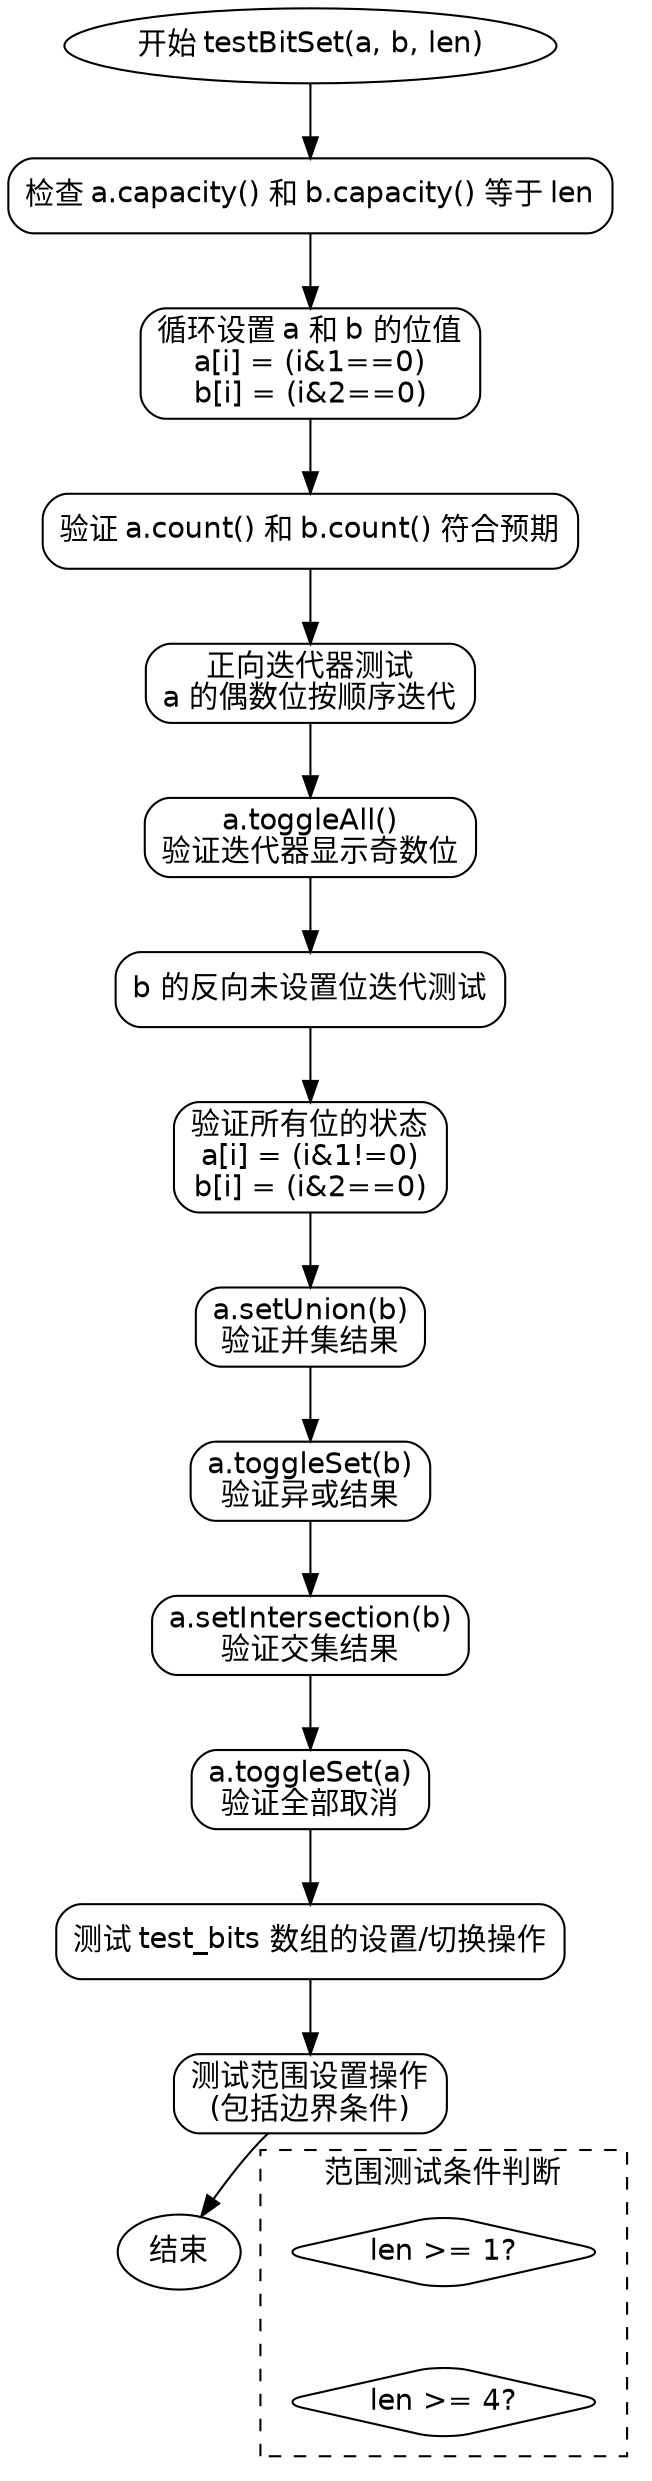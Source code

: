 
digraph flowchart {
    node [fontname="Helvetica", shape=box, style="rounded"];
    edge [fontname="Helvetica"];

    start [label="开始 testBitSet(a, b, len)", shape=ellipse];
    check_capacity [label="检查 a.capacity() 和 b.capacity() 等于 len"];
    set_bits [label="循环设置 a 和 b 的位值\na[i] = (i&1==0)\nb[i] = (i&2==0)"];
    check_count [label="验证 a.count() 和 b.count() 符合预期"];
    iterator_forward [label="正向迭代器测试\na 的偶数位按顺序迭代"];
    toggle_all [label="a.toggleAll()\n验证迭代器显示奇数位"];
    iterator_unset [label="b 的反向未设置位迭代测试"];
    check_bits [label="验证所有位的状态\na[i] = (i&1!=0)\nb[i] = (i&2==0)"];
    union_operation [label="a.setUnion(b)\n验证并集结果"];
    toggle_set [label="a.toggleSet(b)\n验证异或结果"];
    intersection [label="a.setIntersection(b)\n验证交集结果"];
    self_toggle [label="a.toggleSet(a)\n验证全部取消"];
    test_bits [label="测试 test_bits 数组的设置/切换操作"];
    range_tests [label="测试范围设置操作\n(包括边界条件)"];
    end [label="结束", shape=ellipse];

    start -> check_capacity;
    check_capacity -> set_bits;
    set_bits -> check_count;
    check_count -> iterator_forward;
    iterator_forward -> toggle_all;
    toggle_all -> iterator_unset;
    iterator_unset -> check_bits;
    check_bits -> union_operation;
    union_operation -> toggle_set;
    toggle_set -> intersection;
    intersection -> self_toggle;
    self_toggle -> test_bits;
    test_bits -> range_tests;
    range_tests -> end;

    // 条件分支示例（简化表示）
    subgraph cluster_range_conditions {
        label="范围测试条件判断";
        style=dashed;
        node [shape=diamond];
        range_if_len_ge1 [label="len >= 1?"];
        range_if_len_ge4 [label="len >= 4?"];
    }

    range_tests -> range_if_len_ge1 [style=invis];
    range_if_len_ge1 -> range_if_len_ge4 [style=invis];
}
